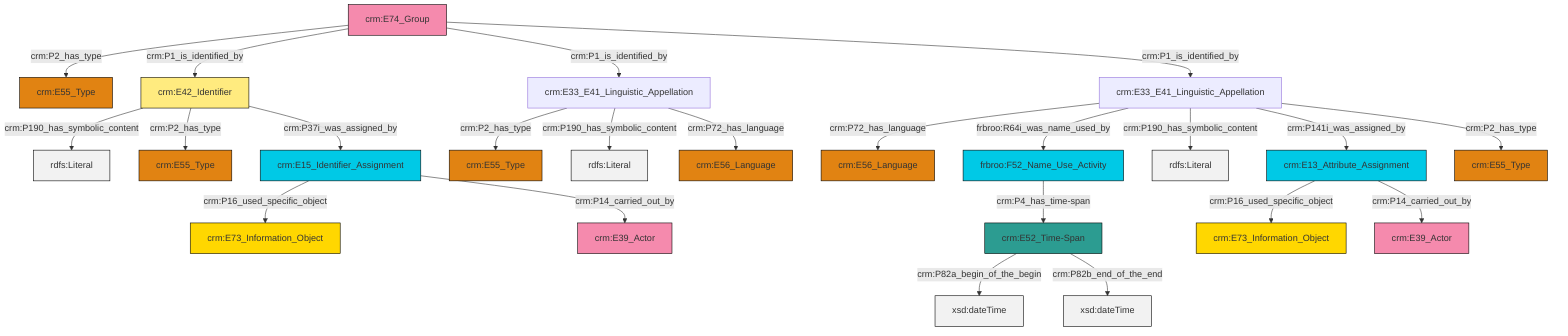 graph TD
classDef Literal fill:#f2f2f2,stroke:#000000;
classDef CRM_Entity fill:#FFFFFF,stroke:#000000;
classDef Temporal_Entity fill:#00C9E6, stroke:#000000;
classDef Type fill:#E18312, stroke:#000000;
classDef Time-Span fill:#2C9C91, stroke:#000000;
classDef Appellation fill:#FFEB7F, stroke:#000000;
classDef Place fill:#008836, stroke:#000000;
classDef Persistent_Item fill:#B266B2, stroke:#000000;
classDef Conceptual_Object fill:#FFD700, stroke:#000000;
classDef Physical_Thing fill:#D2B48C, stroke:#000000;
classDef Actor fill:#f58aad, stroke:#000000;
classDef PC_Classes fill:#4ce600, stroke:#000000;
classDef Multi fill:#cccccc,stroke:#000000;

2["crm:E33_E41_Linguistic_Appellation"]:::Default -->|crm:P72_has_language| 3["crm:E56_Language"]:::Type
4["crm:E13_Attribute_Assignment"]:::Temporal_Entity -->|crm:P16_used_specific_object| 5["crm:E73_Information_Object"]:::Conceptual_Object
2["crm:E33_E41_Linguistic_Appellation"]:::Default -->|frbroo:R64i_was_name_used_by| 6["frbroo:F52_Name_Use_Activity"]:::Temporal_Entity
2["crm:E33_E41_Linguistic_Appellation"]:::Default -->|crm:P190_has_symbolic_content| 7[rdfs:Literal]:::Literal
8["crm:E42_Identifier"]:::Appellation -->|crm:P190_has_symbolic_content| 9[rdfs:Literal]:::Literal
10["crm:E15_Identifier_Assignment"]:::Temporal_Entity -->|crm:P16_used_specific_object| 0["crm:E73_Information_Object"]:::Conceptual_Object
11["crm:E74_Group"]:::Actor -->|crm:P2_has_type| 12["crm:E55_Type"]:::Type
2["crm:E33_E41_Linguistic_Appellation"]:::Default -->|crm:P141i_was_assigned_by| 4["crm:E13_Attribute_Assignment"]:::Temporal_Entity
6["frbroo:F52_Name_Use_Activity"]:::Temporal_Entity -->|crm:P4_has_time-span| 13["crm:E52_Time-Span"]:::Time-Span
18["crm:E33_E41_Linguistic_Appellation"]:::Default -->|crm:P2_has_type| 19["crm:E55_Type"]:::Type
10["crm:E15_Identifier_Assignment"]:::Temporal_Entity -->|crm:P14_carried_out_by| 15["crm:E39_Actor"]:::Actor
13["crm:E52_Time-Span"]:::Time-Span -->|crm:P82a_begin_of_the_begin| 21[xsd:dateTime]:::Literal
18["crm:E33_E41_Linguistic_Appellation"]:::Default -->|crm:P190_has_symbolic_content| 32[rdfs:Literal]:::Literal
11["crm:E74_Group"]:::Actor -->|crm:P1_is_identified_by| 8["crm:E42_Identifier"]:::Appellation
18["crm:E33_E41_Linguistic_Appellation"]:::Default -->|crm:P72_has_language| 33["crm:E56_Language"]:::Type
11["crm:E74_Group"]:::Actor -->|crm:P1_is_identified_by| 18["crm:E33_E41_Linguistic_Appellation"]:::Default
8["crm:E42_Identifier"]:::Appellation -->|crm:P2_has_type| 23["crm:E55_Type"]:::Type
4["crm:E13_Attribute_Assignment"]:::Temporal_Entity -->|crm:P14_carried_out_by| 26["crm:E39_Actor"]:::Actor
8["crm:E42_Identifier"]:::Appellation -->|crm:P37i_was_assigned_by| 10["crm:E15_Identifier_Assignment"]:::Temporal_Entity
2["crm:E33_E41_Linguistic_Appellation"]:::Default -->|crm:P2_has_type| 37["crm:E55_Type"]:::Type
13["crm:E52_Time-Span"]:::Time-Span -->|crm:P82b_end_of_the_end| 41[xsd:dateTime]:::Literal
11["crm:E74_Group"]:::Actor -->|crm:P1_is_identified_by| 2["crm:E33_E41_Linguistic_Appellation"]:::Default
